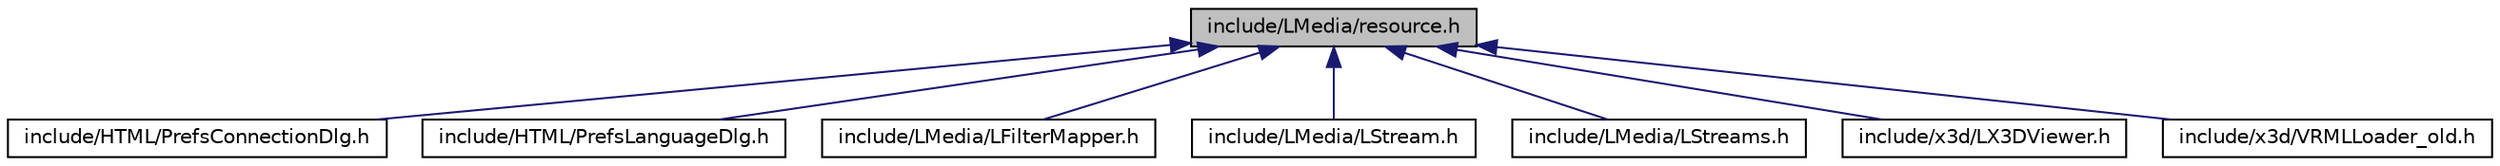 digraph G
{
  edge [fontname="Helvetica",fontsize="10",labelfontname="Helvetica",labelfontsize="10"];
  node [fontname="Helvetica",fontsize="10",shape=record];
  Node1 [label="include/LMedia/resource.h",height=0.2,width=0.4,color="black", fillcolor="grey75", style="filled" fontcolor="black"];
  Node1 -> Node2 [dir="back",color="midnightblue",fontsize="10",style="solid",fontname="Helvetica"];
  Node2 [label="include/HTML/PrefsConnectionDlg.h",height=0.2,width=0.4,color="black", fillcolor="white", style="filled",URL="$_prefs_connection_dlg_8h.html"];
  Node1 -> Node3 [dir="back",color="midnightblue",fontsize="10",style="solid",fontname="Helvetica"];
  Node3 [label="include/HTML/PrefsLanguageDlg.h",height=0.2,width=0.4,color="black", fillcolor="white", style="filled",URL="$_prefs_language_dlg_8h.html"];
  Node1 -> Node4 [dir="back",color="midnightblue",fontsize="10",style="solid",fontname="Helvetica"];
  Node4 [label="include/LMedia/LFilterMapper.h",height=0.2,width=0.4,color="black", fillcolor="white", style="filled",URL="$_l_filter_mapper_8h.html"];
  Node1 -> Node5 [dir="back",color="midnightblue",fontsize="10",style="solid",fontname="Helvetica"];
  Node5 [label="include/LMedia/LStream.h",height=0.2,width=0.4,color="black", fillcolor="white", style="filled",URL="$_l_stream_8h.html"];
  Node1 -> Node6 [dir="back",color="midnightblue",fontsize="10",style="solid",fontname="Helvetica"];
  Node6 [label="include/LMedia/LStreams.h",height=0.2,width=0.4,color="black", fillcolor="white", style="filled",URL="$_l_streams_8h.html"];
  Node1 -> Node7 [dir="back",color="midnightblue",fontsize="10",style="solid",fontname="Helvetica"];
  Node7 [label="include/x3d/LX3DViewer.h",height=0.2,width=0.4,color="black", fillcolor="white", style="filled",URL="$_l_x3_d_viewer_8h.html"];
  Node1 -> Node8 [dir="back",color="midnightblue",fontsize="10",style="solid",fontname="Helvetica"];
  Node8 [label="include/x3d/VRMLLoader_old.h",height=0.2,width=0.4,color="black", fillcolor="white", style="filled",URL="$_v_r_m_l_loader__old_8h.html"];
}
